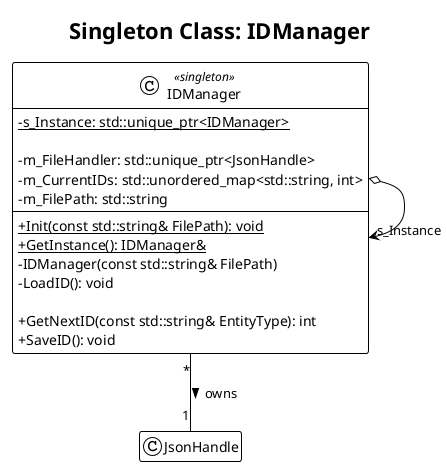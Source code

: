 @startuml
!theme plain
skinparam classAttributeIconSize 0
hide empty members
title Singleton Class: IDManager

' Forward-declare the dependency from the previous diagram
' to provide context for the relationship.
class JsonHandle

class IDManager <<singleton>> {
  ' --- Static Members ---
  - {static} s_Instance: std::unique_ptr<IDManager>
  + {static} Init(const std::string& FilePath): void
  + {static} GetInstance(): IDManager&

  ' --- Instance Members ---
  - m_FileHandler: std::unique_ptr<JsonHandle>
  - m_CurrentIDs: std::unordered_map<std::string, int>
  - m_FilePath: std::string

  ' --- Private Methods ---
  - IDManager(const std::string& FilePath)
  - LoadID(): void

  ' --- Public Methods ---
  + GetNextID(const std::string& EntityType): int
  + SaveID(): void
}

' --- Relationships ---

' IDManager owns and manages the lifetime of a JsonHandle instance.
' This is a composition relationship.
IDManager "*"-- "1" JsonHandle : owns >

' The Singleton's static instance points to the single object of the class.
IDManager o--> "s_Instance" IDManager

@enduml